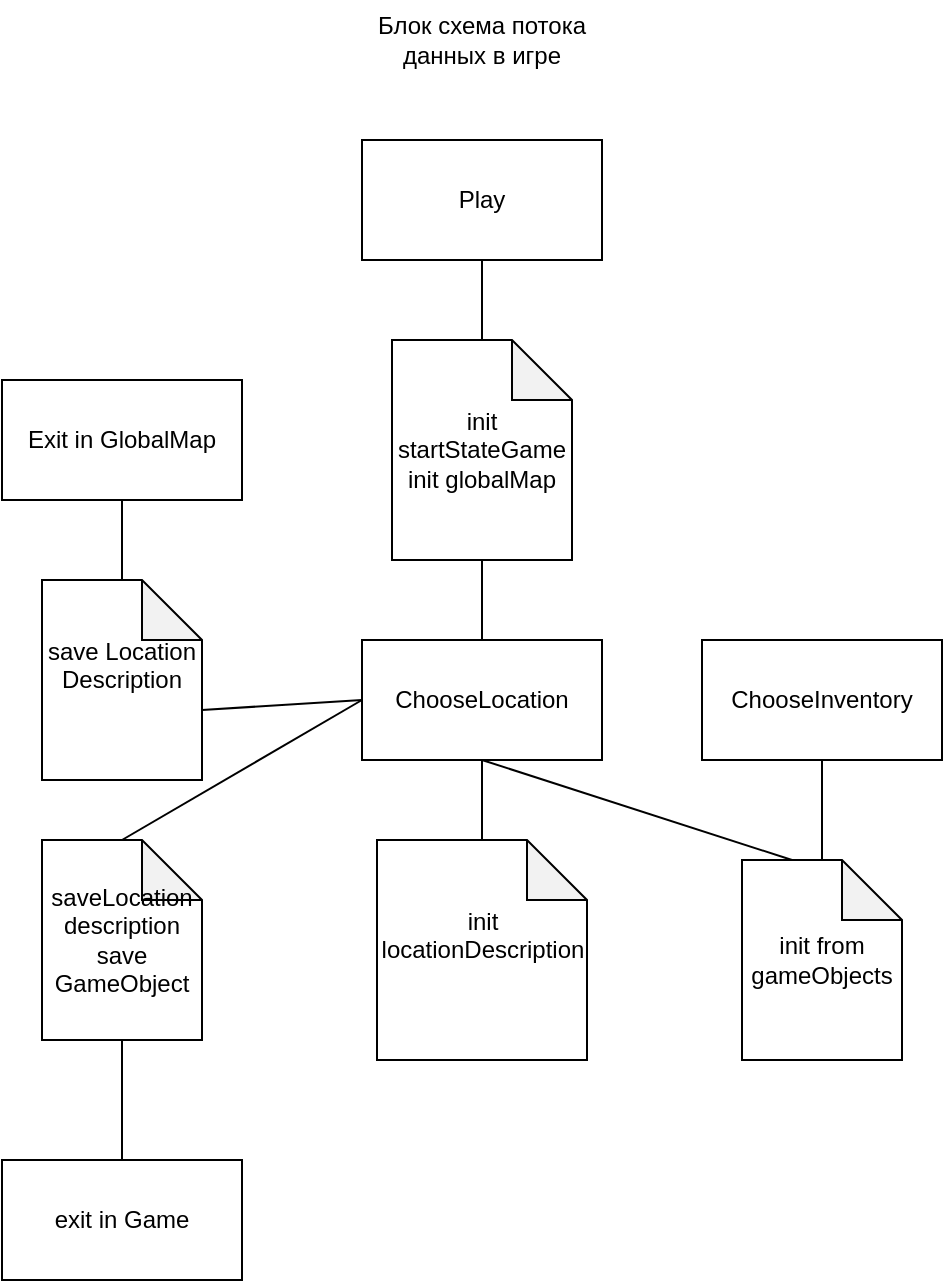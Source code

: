 <mxfile version="10.6.3" type="device"><diagram id="PFvv2n8EWQJWUvkhKmjY" name="Страница 1"><mxGraphModel dx="996" dy="595" grid="1" gridSize="10" guides="1" tooltips="1" connect="1" arrows="1" fold="1" page="1" pageScale="1" pageWidth="827" pageHeight="1169" math="0" shadow="0"><root><mxCell id="0"/><mxCell id="1" parent="0"/><mxCell id="x5Ax8Gy_jqLGgCKe1QjK-1" value="Play" style="rounded=0;whiteSpace=wrap;html=1;" vertex="1" parent="1"><mxGeometry x="200" y="110" width="120" height="60" as="geometry"/></mxCell><mxCell id="x5Ax8Gy_jqLGgCKe1QjK-2" value="Блок схема потока данных в игре" style="text;html=1;strokeColor=none;fillColor=none;align=center;verticalAlign=middle;whiteSpace=wrap;rounded=0;" vertex="1" parent="1"><mxGeometry x="185" y="40" width="150" height="40" as="geometry"/></mxCell><mxCell id="x5Ax8Gy_jqLGgCKe1QjK-4" value="ChooseLocation" style="rounded=0;whiteSpace=wrap;html=1;" vertex="1" parent="1"><mxGeometry x="200" y="360" width="120" height="60" as="geometry"/></mxCell><mxCell id="x5Ax8Gy_jqLGgCKe1QjK-5" value="&lt;span&gt;init&lt;/span&gt;&lt;br&gt;&lt;span&gt;startStateGame&lt;/span&gt;&lt;br&gt;&lt;span&gt;init globalMap&lt;/span&gt;" style="shape=note;whiteSpace=wrap;html=1;backgroundOutline=1;darkOpacity=0.05;" vertex="1" parent="1"><mxGeometry x="215" y="210" width="90" height="110" as="geometry"/></mxCell><mxCell id="x5Ax8Gy_jqLGgCKe1QjK-6" value="init locationDescription&lt;br&gt;&lt;br&gt;" style="shape=note;whiteSpace=wrap;html=1;backgroundOutline=1;darkOpacity=0.05;" vertex="1" parent="1"><mxGeometry x="207.5" y="460" width="105" height="110" as="geometry"/></mxCell><mxCell id="x5Ax8Gy_jqLGgCKe1QjK-7" value="ChooseInventory" style="rounded=0;whiteSpace=wrap;html=1;" vertex="1" parent="1"><mxGeometry x="370" y="360" width="120" height="60" as="geometry"/></mxCell><mxCell id="x5Ax8Gy_jqLGgCKe1QjK-8" value="init from gameObjects" style="shape=note;whiteSpace=wrap;html=1;backgroundOutline=1;darkOpacity=0.05;" vertex="1" parent="1"><mxGeometry x="390" y="470" width="80" height="100" as="geometry"/></mxCell><mxCell id="x5Ax8Gy_jqLGgCKe1QjK-9" value="Exit in GlobalMap" style="rounded=0;whiteSpace=wrap;html=1;" vertex="1" parent="1"><mxGeometry x="20" y="230" width="120" height="60" as="geometry"/></mxCell><mxCell id="x5Ax8Gy_jqLGgCKe1QjK-10" value="save Location&lt;br&gt;Description&lt;br&gt;&lt;br&gt;" style="shape=note;whiteSpace=wrap;html=1;backgroundOutline=1;darkOpacity=0.05;" vertex="1" parent="1"><mxGeometry x="40" y="330" width="80" height="100" as="geometry"/></mxCell><mxCell id="x5Ax8Gy_jqLGgCKe1QjK-11" value="" style="endArrow=none;html=1;entryX=0.5;entryY=1;entryDx=0;entryDy=0;exitX=0.5;exitY=0;exitDx=0;exitDy=0;exitPerimeter=0;" edge="1" parent="1" source="x5Ax8Gy_jqLGgCKe1QjK-5" target="x5Ax8Gy_jqLGgCKe1QjK-1"><mxGeometry width="50" height="50" relative="1" as="geometry"><mxPoint x="500" y="280" as="sourcePoint"/><mxPoint x="550" y="230" as="targetPoint"/></mxGeometry></mxCell><mxCell id="x5Ax8Gy_jqLGgCKe1QjK-12" value="" style="endArrow=none;html=1;exitX=0.5;exitY=1;exitDx=0;exitDy=0;exitPerimeter=0;entryX=0.5;entryY=0;entryDx=0;entryDy=0;" edge="1" parent="1" source="x5Ax8Gy_jqLGgCKe1QjK-5" target="x5Ax8Gy_jqLGgCKe1QjK-4"><mxGeometry width="50" height="50" relative="1" as="geometry"><mxPoint x="440" y="250" as="sourcePoint"/><mxPoint x="490" y="200" as="targetPoint"/></mxGeometry></mxCell><mxCell id="x5Ax8Gy_jqLGgCKe1QjK-13" value="" style="endArrow=none;html=1;entryX=0.5;entryY=1;entryDx=0;entryDy=0;exitX=0.5;exitY=0;exitDx=0;exitDy=0;exitPerimeter=0;" edge="1" parent="1" source="x5Ax8Gy_jqLGgCKe1QjK-6" target="x5Ax8Gy_jqLGgCKe1QjK-4"><mxGeometry width="50" height="50" relative="1" as="geometry"><mxPoint x="160" y="720" as="sourcePoint"/><mxPoint x="210" y="670" as="targetPoint"/></mxGeometry></mxCell><mxCell id="x5Ax8Gy_jqLGgCKe1QjK-14" value="" style="endArrow=none;html=1;entryX=0.5;entryY=1;entryDx=0;entryDy=0;exitX=0;exitY=0;exitDx=25;exitDy=0;exitPerimeter=0;" edge="1" parent="1" source="x5Ax8Gy_jqLGgCKe1QjK-8" target="x5Ax8Gy_jqLGgCKe1QjK-4"><mxGeometry width="50" height="50" relative="1" as="geometry"><mxPoint x="330" y="500" as="sourcePoint"/><mxPoint x="380" y="450" as="targetPoint"/></mxGeometry></mxCell><mxCell id="x5Ax8Gy_jqLGgCKe1QjK-15" value="" style="endArrow=none;html=1;exitX=0.5;exitY=0;exitDx=0;exitDy=0;exitPerimeter=0;entryX=0.5;entryY=1;entryDx=0;entryDy=0;" edge="1" parent="1" source="x5Ax8Gy_jqLGgCKe1QjK-8" target="x5Ax8Gy_jqLGgCKe1QjK-7"><mxGeometry width="50" height="50" relative="1" as="geometry"><mxPoint x="640" y="460" as="sourcePoint"/><mxPoint x="690" y="410" as="targetPoint"/></mxGeometry></mxCell><mxCell id="x5Ax8Gy_jqLGgCKe1QjK-16" value="" style="endArrow=none;html=1;entryX=0;entryY=0.5;entryDx=0;entryDy=0;exitX=0;exitY=0;exitDx=80;exitDy=65;exitPerimeter=0;" edge="1" parent="1" source="x5Ax8Gy_jqLGgCKe1QjK-10" target="x5Ax8Gy_jqLGgCKe1QjK-4"><mxGeometry width="50" height="50" relative="1" as="geometry"><mxPoint x="210" y="680" as="sourcePoint"/><mxPoint x="260" y="630" as="targetPoint"/></mxGeometry></mxCell><mxCell id="x5Ax8Gy_jqLGgCKe1QjK-17" value="" style="endArrow=none;html=1;entryX=0.5;entryY=1;entryDx=0;entryDy=0;exitX=0.5;exitY=0;exitDx=0;exitDy=0;exitPerimeter=0;" edge="1" parent="1" source="x5Ax8Gy_jqLGgCKe1QjK-10" target="x5Ax8Gy_jqLGgCKe1QjK-9"><mxGeometry width="50" height="50" relative="1" as="geometry"><mxPoint x="-10" y="550" as="sourcePoint"/><mxPoint x="40" y="500" as="targetPoint"/></mxGeometry></mxCell><mxCell id="x5Ax8Gy_jqLGgCKe1QjK-18" value="exit in Game" style="rounded=0;whiteSpace=wrap;html=1;" vertex="1" parent="1"><mxGeometry x="20" y="620" width="120" height="60" as="geometry"/></mxCell><mxCell id="x5Ax8Gy_jqLGgCKe1QjK-19" value="saveLocation description&lt;br&gt;save GameObject&lt;br&gt;" style="shape=note;whiteSpace=wrap;html=1;backgroundOutline=1;darkOpacity=0.05;" vertex="1" parent="1"><mxGeometry x="40" y="460" width="80" height="100" as="geometry"/></mxCell><mxCell id="x5Ax8Gy_jqLGgCKe1QjK-20" value="" style="endArrow=none;html=1;entryX=0;entryY=0.5;entryDx=0;entryDy=0;exitX=0.5;exitY=0;exitDx=0;exitDy=0;exitPerimeter=0;" edge="1" parent="1" source="x5Ax8Gy_jqLGgCKe1QjK-19" target="x5Ax8Gy_jqLGgCKe1QjK-4"><mxGeometry width="50" height="50" relative="1" as="geometry"><mxPoint x="130" y="530" as="sourcePoint"/><mxPoint x="180" y="480" as="targetPoint"/></mxGeometry></mxCell><mxCell id="x5Ax8Gy_jqLGgCKe1QjK-21" value="" style="endArrow=none;html=1;entryX=0.5;entryY=1;entryDx=0;entryDy=0;entryPerimeter=0;exitX=0.5;exitY=0;exitDx=0;exitDy=0;" edge="1" parent="1" source="x5Ax8Gy_jqLGgCKe1QjK-18" target="x5Ax8Gy_jqLGgCKe1QjK-19"><mxGeometry width="50" height="50" relative="1" as="geometry"><mxPoint x="190" y="670" as="sourcePoint"/><mxPoint x="240" y="620" as="targetPoint"/></mxGeometry></mxCell></root></mxGraphModel></diagram></mxfile>